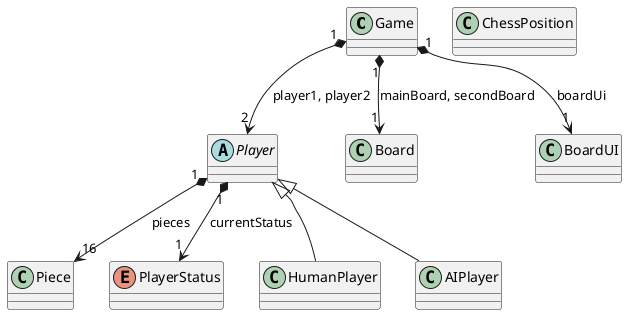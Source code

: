 @startuml 

class Game {
   

}

class Board {
}

class BoardUI {
}

class Piece {
}

enum PlayerStatus {
}

abstract class Player {
}

class ChessPosition {
}

Game "1" *--> "1" Board: mainBoard, secondBoard
Game "1" *--> "1" BoardUI: boardUi
Game "1" *--> "2" Player: player1, player2
Player "1" *--> "16" Piece: pieces
HumanPlayer -up-|> Player
AIPlayer -up-|> Player
Player "1" *--> "1" PlayerStatus: currentStatus

@enduml